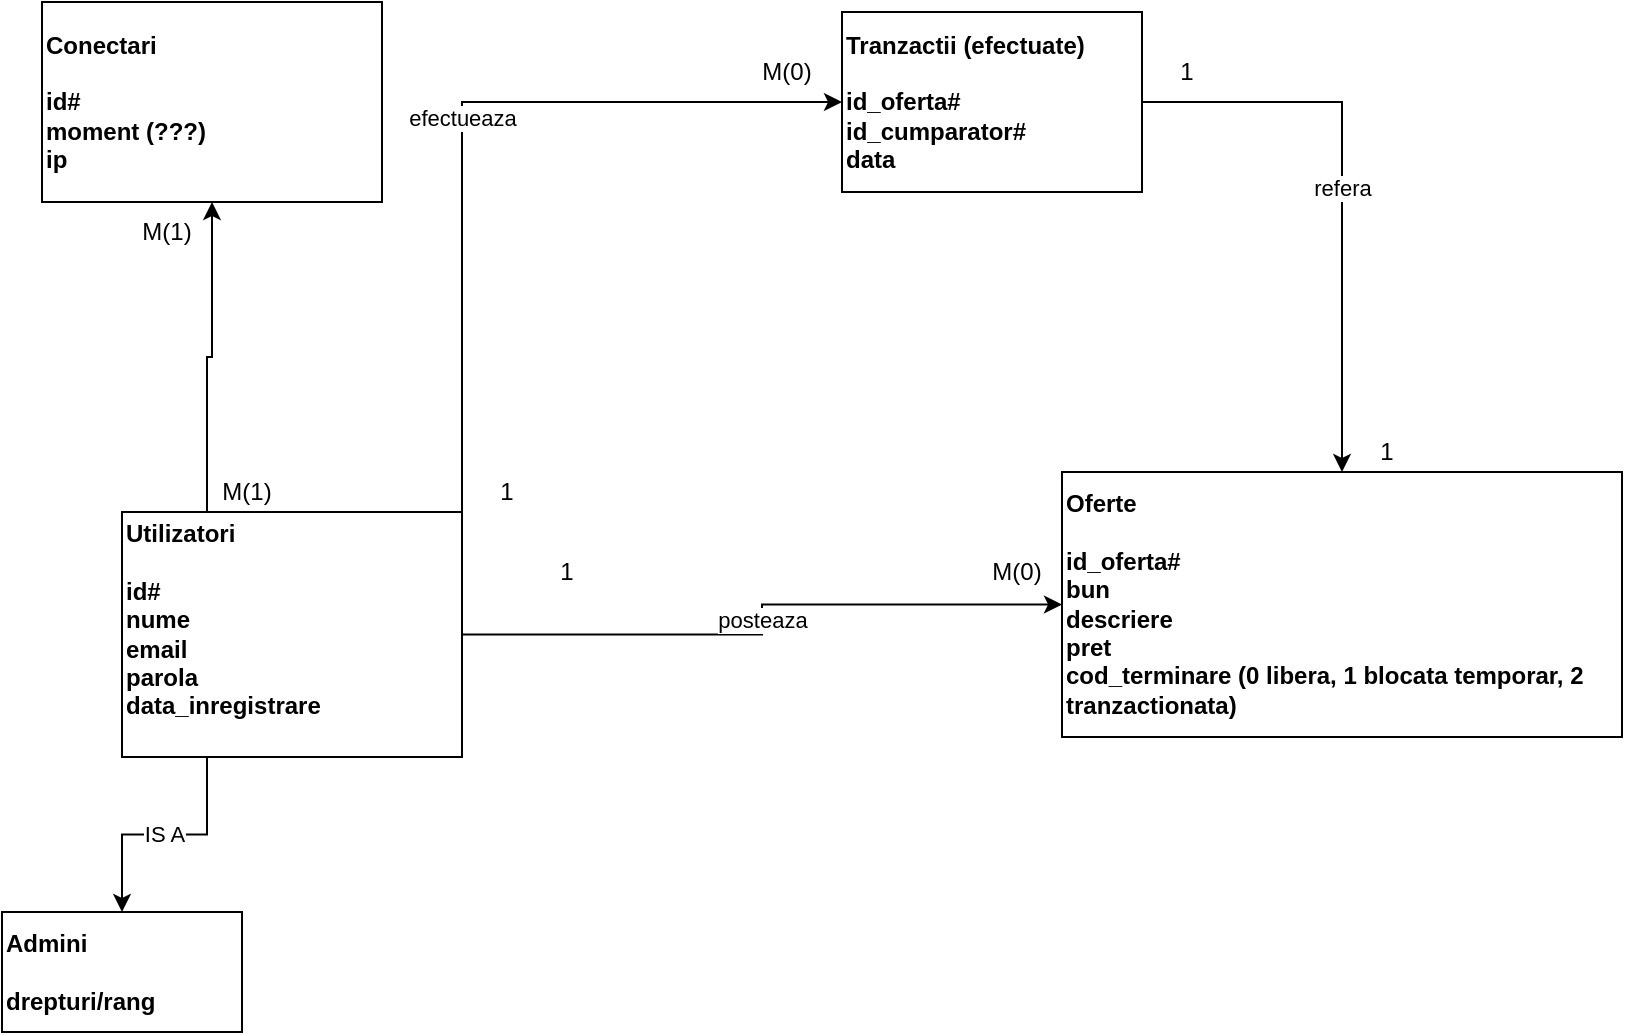 <mxfile version="22.1.3" type="device">
  <diagram name="Page-1" id="iL6ZIfmkSBzqLlE6i0pb">
    <mxGraphModel dx="1221" dy="662" grid="1" gridSize="10" guides="1" tooltips="1" connect="1" arrows="1" fold="1" page="1" pageScale="1" pageWidth="850" pageHeight="1100" math="0" shadow="0">
      <root>
        <mxCell id="0" />
        <mxCell id="1" parent="0" />
        <mxCell id="d2dQK03Ckl_er2ROghQx-3" value="IS A" style="edgeStyle=orthogonalEdgeStyle;rounded=0;orthogonalLoop=1;jettySize=auto;html=1;exitX=0.25;exitY=1;exitDx=0;exitDy=0;entryX=0.5;entryY=0;entryDx=0;entryDy=0;" parent="1" source="d2dQK03Ckl_er2ROghQx-1" target="d2dQK03Ckl_er2ROghQx-2" edge="1">
          <mxGeometry relative="1" as="geometry" />
        </mxCell>
        <mxCell id="d2dQK03Ckl_er2ROghQx-7" style="edgeStyle=orthogonalEdgeStyle;rounded=0;orthogonalLoop=1;jettySize=auto;html=1;exitX=0.25;exitY=0;exitDx=0;exitDy=0;entryX=0.5;entryY=1;entryDx=0;entryDy=0;" parent="1" source="d2dQK03Ckl_er2ROghQx-1" target="d2dQK03Ckl_er2ROghQx-5" edge="1">
          <mxGeometry relative="1" as="geometry" />
        </mxCell>
        <mxCell id="d2dQK03Ckl_er2ROghQx-15" value="posteaza" style="edgeStyle=orthogonalEdgeStyle;rounded=0;orthogonalLoop=1;jettySize=auto;html=1;exitX=1;exitY=0.5;exitDx=0;exitDy=0;entryX=0;entryY=0.5;entryDx=0;entryDy=0;" parent="1" source="d2dQK03Ckl_er2ROghQx-1" target="d2dQK03Ckl_er2ROghQx-14" edge="1">
          <mxGeometry relative="1" as="geometry" />
        </mxCell>
        <mxCell id="d2dQK03Ckl_er2ROghQx-18" value="efectueaza" style="edgeStyle=orthogonalEdgeStyle;rounded=0;orthogonalLoop=1;jettySize=auto;html=1;exitX=1;exitY=0;exitDx=0;exitDy=0;entryX=0;entryY=0.5;entryDx=0;entryDy=0;" parent="1" source="d2dQK03Ckl_er2ROghQx-1" target="d2dQK03Ckl_er2ROghQx-11" edge="1">
          <mxGeometry relative="1" as="geometry" />
        </mxCell>
        <mxCell id="d2dQK03Ckl_er2ROghQx-1" value="&lt;b&gt;Utilizatori&lt;br&gt;&lt;br&gt;id#&lt;br&gt;nume&lt;br&gt;email&lt;br&gt;parola&lt;br&gt;data_inregistrare&lt;br&gt;&lt;br&gt;&lt;/b&gt;" style="rounded=0;whiteSpace=wrap;html=1;align=left;" parent="1" vertex="1">
          <mxGeometry x="140" y="330" width="170" height="122.5" as="geometry" />
        </mxCell>
        <mxCell id="d2dQK03Ckl_er2ROghQx-2" value="&lt;b&gt;Admini&lt;br&gt;&lt;br&gt;drepturi/rang&lt;br&gt;&lt;/b&gt;" style="rounded=0;whiteSpace=wrap;html=1;align=left;" parent="1" vertex="1">
          <mxGeometry x="80" y="530" width="120" height="60" as="geometry" />
        </mxCell>
        <mxCell id="d2dQK03Ckl_er2ROghQx-5" value="&lt;b&gt;Conectari&lt;br&gt;&lt;br&gt;id#&lt;br&gt;moment (???)&lt;br&gt;ip&lt;br&gt;&lt;/b&gt;" style="rounded=0;whiteSpace=wrap;html=1;align=left;" parent="1" vertex="1">
          <mxGeometry x="100" y="75" width="170" height="100" as="geometry" />
        </mxCell>
        <mxCell id="d2dQK03Ckl_er2ROghQx-8" value="M(1)" style="text;html=1;strokeColor=none;fillColor=none;align=center;verticalAlign=middle;whiteSpace=wrap;rounded=0;" parent="1" vertex="1">
          <mxGeometry x="140" y="180" width="45" height="20" as="geometry" />
        </mxCell>
        <mxCell id="d2dQK03Ckl_er2ROghQx-9" value="M(1)" style="text;html=1;strokeColor=none;fillColor=none;align=center;verticalAlign=middle;whiteSpace=wrap;rounded=0;" parent="1" vertex="1">
          <mxGeometry x="180" y="310" width="45" height="20" as="geometry" />
        </mxCell>
        <mxCell id="d2dQK03Ckl_er2ROghQx-25" value="refera" style="edgeStyle=orthogonalEdgeStyle;rounded=0;orthogonalLoop=1;jettySize=auto;html=1;exitX=1;exitY=0.5;exitDx=0;exitDy=0;entryX=0.5;entryY=0;entryDx=0;entryDy=0;" parent="1" source="d2dQK03Ckl_er2ROghQx-11" target="d2dQK03Ckl_er2ROghQx-14" edge="1">
          <mxGeometry relative="1" as="geometry">
            <mxPoint x="700" y="270" as="targetPoint" />
          </mxGeometry>
        </mxCell>
        <mxCell id="d2dQK03Ckl_er2ROghQx-11" value="&lt;b&gt;Tranzactii (efectuate)&lt;br&gt;&lt;br&gt;id_oferta#&lt;br&gt;id_cumparator#&lt;br&gt;data&lt;br&gt;&lt;/b&gt;" style="rounded=0;whiteSpace=wrap;html=1;align=left;" parent="1" vertex="1">
          <mxGeometry x="500" y="80" width="150" height="90" as="geometry" />
        </mxCell>
        <mxCell id="d2dQK03Ckl_er2ROghQx-14" value="&lt;b&gt;Oferte&lt;br&gt;&lt;br&gt;id_oferta#&lt;br&gt;bun&lt;br&gt;descriere&lt;br&gt;pret&lt;br&gt;cod_terminare (0 libera, 1 blocata temporar, 2 tranzactionata)&lt;br&gt;&lt;/b&gt;" style="rounded=0;whiteSpace=wrap;html=1;align=left;" parent="1" vertex="1">
          <mxGeometry x="610" y="310" width="280" height="132.5" as="geometry" />
        </mxCell>
        <mxCell id="d2dQK03Ckl_er2ROghQx-16" value="1" style="text;html=1;strokeColor=none;fillColor=none;align=center;verticalAlign=middle;whiteSpace=wrap;rounded=0;" parent="1" vertex="1">
          <mxGeometry x="340" y="350" width="45" height="20" as="geometry" />
        </mxCell>
        <mxCell id="d2dQK03Ckl_er2ROghQx-17" value="M(0)" style="text;html=1;strokeColor=none;fillColor=none;align=center;verticalAlign=middle;whiteSpace=wrap;rounded=0;" parent="1" vertex="1">
          <mxGeometry x="565" y="350" width="45" height="20" as="geometry" />
        </mxCell>
        <mxCell id="d2dQK03Ckl_er2ROghQx-20" value="1" style="text;html=1;strokeColor=none;fillColor=none;align=center;verticalAlign=middle;whiteSpace=wrap;rounded=0;" parent="1" vertex="1">
          <mxGeometry x="310" y="310" width="45" height="20" as="geometry" />
        </mxCell>
        <mxCell id="d2dQK03Ckl_er2ROghQx-22" value="M(0)" style="text;html=1;strokeColor=none;fillColor=none;align=center;verticalAlign=middle;whiteSpace=wrap;rounded=0;" parent="1" vertex="1">
          <mxGeometry x="450" y="100" width="45" height="20" as="geometry" />
        </mxCell>
        <mxCell id="d2dQK03Ckl_er2ROghQx-23" value="1" style="text;html=1;strokeColor=none;fillColor=none;align=center;verticalAlign=middle;whiteSpace=wrap;rounded=0;" parent="1" vertex="1">
          <mxGeometry x="650" y="100" width="45" height="20" as="geometry" />
        </mxCell>
        <mxCell id="d2dQK03Ckl_er2ROghQx-24" value="1" style="text;html=1;strokeColor=none;fillColor=none;align=center;verticalAlign=middle;whiteSpace=wrap;rounded=0;" parent="1" vertex="1">
          <mxGeometry x="750" y="290" width="45" height="20" as="geometry" />
        </mxCell>
      </root>
    </mxGraphModel>
  </diagram>
</mxfile>
